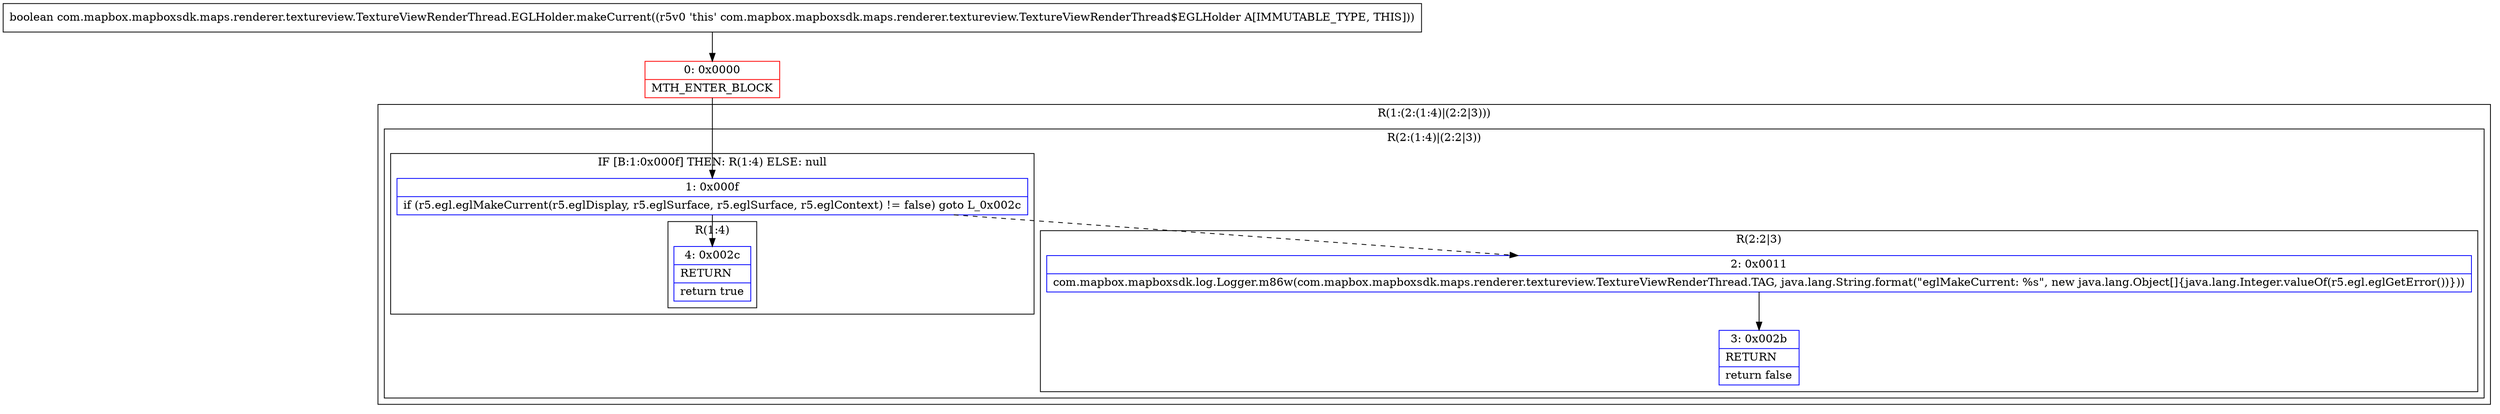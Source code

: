 digraph "CFG forcom.mapbox.mapboxsdk.maps.renderer.textureview.TextureViewRenderThread.EGLHolder.makeCurrent()Z" {
subgraph cluster_Region_1773456392 {
label = "R(1:(2:(1:4)|(2:2|3)))";
node [shape=record,color=blue];
subgraph cluster_Region_1238538295 {
label = "R(2:(1:4)|(2:2|3))";
node [shape=record,color=blue];
subgraph cluster_IfRegion_1745773462 {
label = "IF [B:1:0x000f] THEN: R(1:4) ELSE: null";
node [shape=record,color=blue];
Node_1 [shape=record,label="{1\:\ 0x000f|if (r5.egl.eglMakeCurrent(r5.eglDisplay, r5.eglSurface, r5.eglSurface, r5.eglContext) != false) goto L_0x002c\l}"];
subgraph cluster_Region_234737905 {
label = "R(1:4)";
node [shape=record,color=blue];
Node_4 [shape=record,label="{4\:\ 0x002c|RETURN\l|return true\l}"];
}
}
subgraph cluster_Region_1114016202 {
label = "R(2:2|3)";
node [shape=record,color=blue];
Node_2 [shape=record,label="{2\:\ 0x0011|com.mapbox.mapboxsdk.log.Logger.m86w(com.mapbox.mapboxsdk.maps.renderer.textureview.TextureViewRenderThread.TAG, java.lang.String.format(\"eglMakeCurrent: %s\", new java.lang.Object[]\{java.lang.Integer.valueOf(r5.egl.eglGetError())\}))\l}"];
Node_3 [shape=record,label="{3\:\ 0x002b|RETURN\l|return false\l}"];
}
}
}
Node_0 [shape=record,color=red,label="{0\:\ 0x0000|MTH_ENTER_BLOCK\l}"];
MethodNode[shape=record,label="{boolean com.mapbox.mapboxsdk.maps.renderer.textureview.TextureViewRenderThread.EGLHolder.makeCurrent((r5v0 'this' com.mapbox.mapboxsdk.maps.renderer.textureview.TextureViewRenderThread$EGLHolder A[IMMUTABLE_TYPE, THIS])) }"];
MethodNode -> Node_0;
Node_1 -> Node_2[style=dashed];
Node_1 -> Node_4;
Node_2 -> Node_3;
Node_0 -> Node_1;
}


